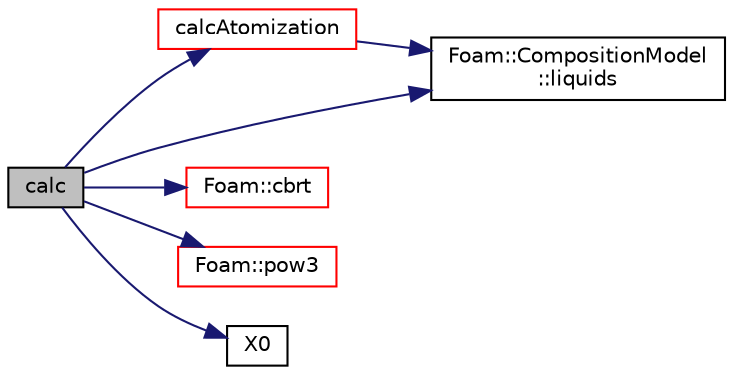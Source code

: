 digraph "calc"
{
  bgcolor="transparent";
  edge [fontname="Helvetica",fontsize="10",labelfontname="Helvetica",labelfontsize="10"];
  node [fontname="Helvetica",fontsize="10",shape=record];
  rankdir="LR";
  Node363 [label="calc",height=0.2,width=0.4,color="black", fillcolor="grey75", style="filled", fontcolor="black"];
  Node363 -> Node364 [color="midnightblue",fontsize="10",style="solid",fontname="Helvetica"];
  Node364 [label="calcAtomization",height=0.2,width=0.4,color="red",URL="$a25665.html#a1a437fdd14fbafd4141d04db0ff7f246",tooltip="Correct parcel properties according to atomization model. "];
  Node364 -> Node386 [color="midnightblue",fontsize="10",style="solid",fontname="Helvetica"];
  Node386 [label="Foam::CompositionModel\l::liquids",height=0.2,width=0.4,color="black",URL="$a24933.html#a03638032f60c2f702e8e3a9fd53f9952",tooltip="Return the global (additional) liquids. "];
  Node363 -> Node395 [color="midnightblue",fontsize="10",style="solid",fontname="Helvetica"];
  Node395 [label="Foam::cbrt",height=0.2,width=0.4,color="red",URL="$a21851.html#aca0b7feea326c0e1e9e04078a319d019"];
  Node363 -> Node386 [color="midnightblue",fontsize="10",style="solid",fontname="Helvetica"];
  Node363 -> Node398 [color="midnightblue",fontsize="10",style="solid",fontname="Helvetica"];
  Node398 [label="Foam::pow3",height=0.2,width=0.4,color="red",URL="$a21851.html#a2e8f5d970ee4fb466536c3c46bae91fe"];
  Node363 -> Node399 [color="midnightblue",fontsize="10",style="solid",fontname="Helvetica"];
  Node399 [label="X0",height=0.2,width=0.4,color="black",URL="$a20081.html#abd8f7f6773b396c200c6633258dc9333"];
}
